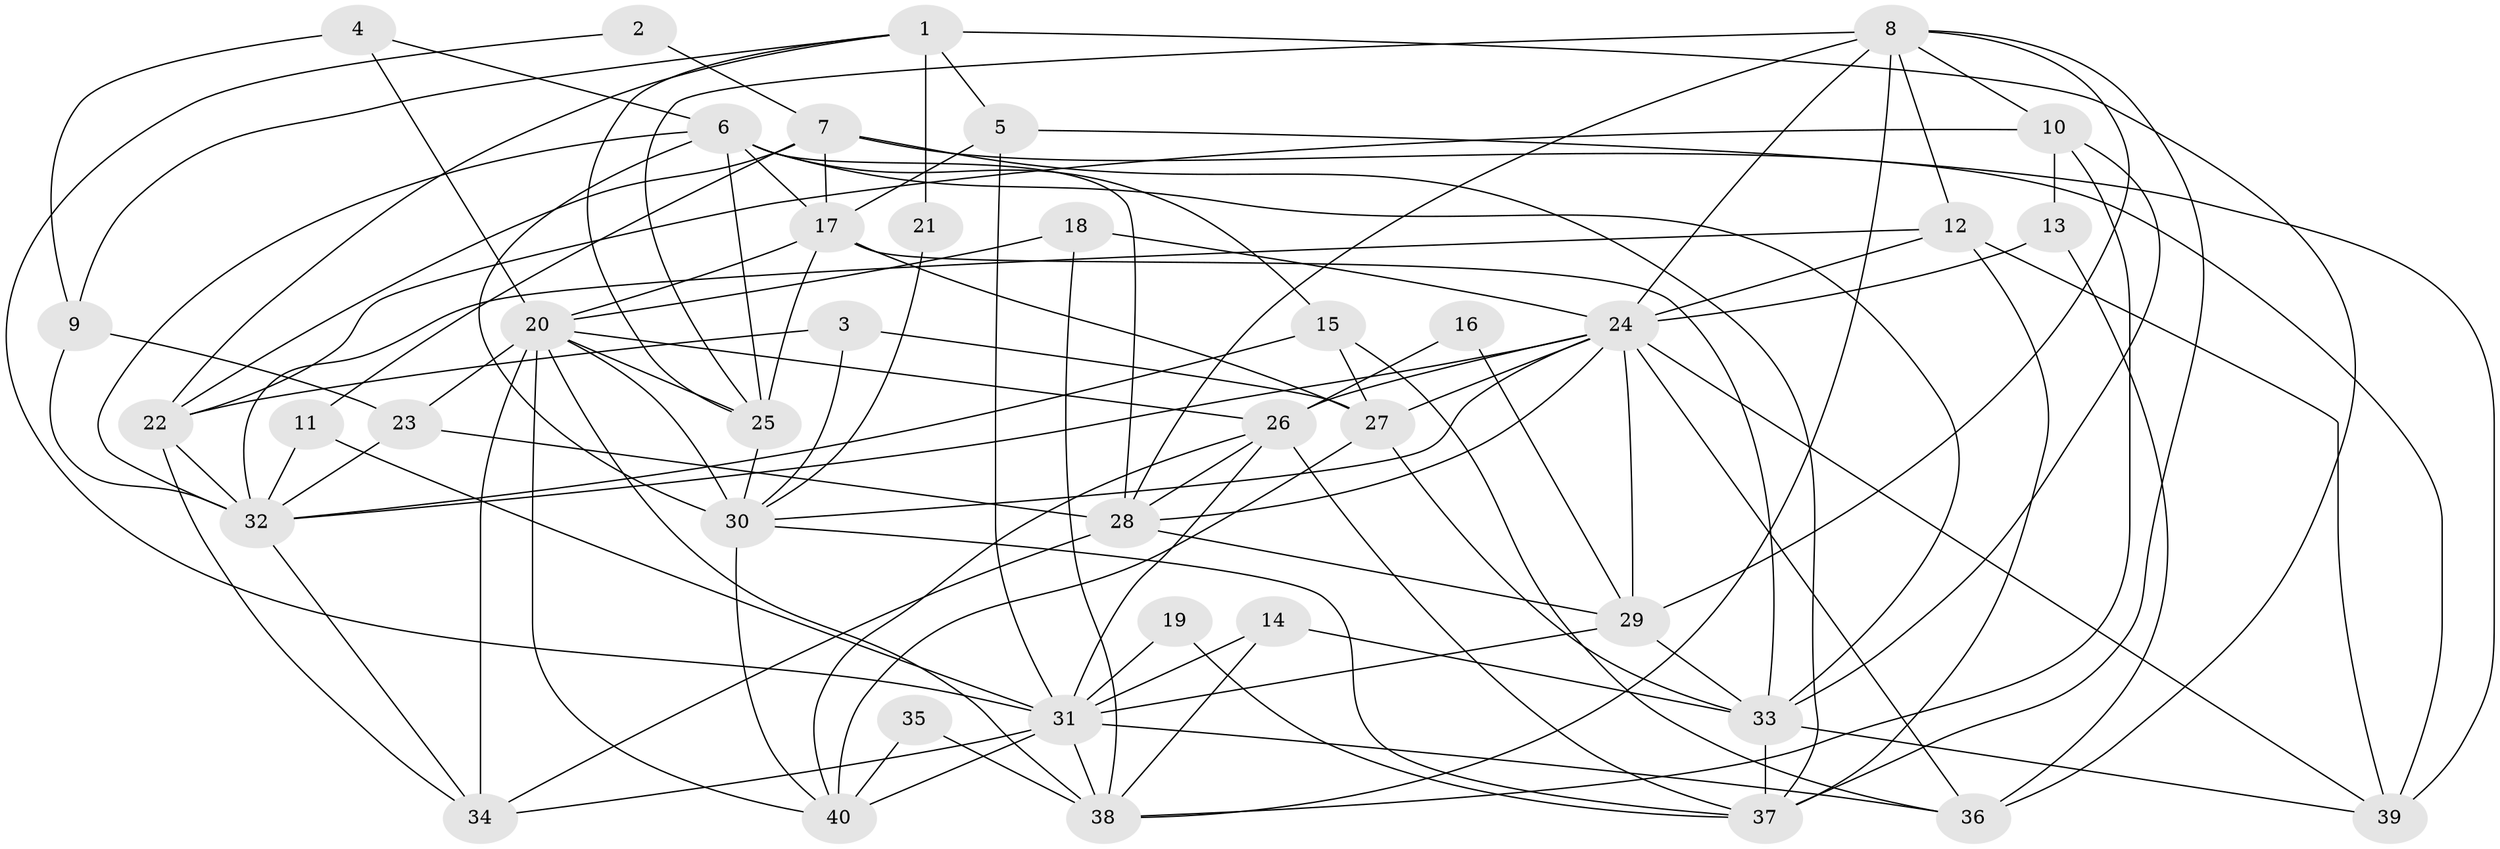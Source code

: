 // original degree distribution, {2: 0.20253164556962025, 4: 0.25316455696202533, 6: 0.0759493670886076, 5: 0.20253164556962025, 3: 0.20253164556962025, 9: 0.02531645569620253, 8: 0.012658227848101266, 7: 0.02531645569620253}
// Generated by graph-tools (version 1.1) at 2025/50/03/09/25 03:50:09]
// undirected, 40 vertices, 110 edges
graph export_dot {
graph [start="1"]
  node [color=gray90,style=filled];
  1;
  2;
  3;
  4;
  5;
  6;
  7;
  8;
  9;
  10;
  11;
  12;
  13;
  14;
  15;
  16;
  17;
  18;
  19;
  20;
  21;
  22;
  23;
  24;
  25;
  26;
  27;
  28;
  29;
  30;
  31;
  32;
  33;
  34;
  35;
  36;
  37;
  38;
  39;
  40;
  1 -- 5 [weight=1.0];
  1 -- 9 [weight=1.0];
  1 -- 21 [weight=1.0];
  1 -- 22 [weight=1.0];
  1 -- 25 [weight=1.0];
  1 -- 36 [weight=1.0];
  2 -- 7 [weight=1.0];
  2 -- 31 [weight=1.0];
  3 -- 22 [weight=1.0];
  3 -- 27 [weight=1.0];
  3 -- 30 [weight=2.0];
  4 -- 6 [weight=1.0];
  4 -- 9 [weight=1.0];
  4 -- 20 [weight=1.0];
  5 -- 17 [weight=1.0];
  5 -- 31 [weight=1.0];
  5 -- 39 [weight=1.0];
  6 -- 15 [weight=1.0];
  6 -- 17 [weight=1.0];
  6 -- 25 [weight=1.0];
  6 -- 28 [weight=1.0];
  6 -- 30 [weight=1.0];
  6 -- 32 [weight=1.0];
  6 -- 33 [weight=1.0];
  7 -- 11 [weight=1.0];
  7 -- 17 [weight=1.0];
  7 -- 22 [weight=1.0];
  7 -- 37 [weight=1.0];
  7 -- 39 [weight=1.0];
  8 -- 10 [weight=1.0];
  8 -- 12 [weight=1.0];
  8 -- 24 [weight=1.0];
  8 -- 25 [weight=1.0];
  8 -- 28 [weight=1.0];
  8 -- 29 [weight=1.0];
  8 -- 37 [weight=1.0];
  8 -- 38 [weight=1.0];
  9 -- 23 [weight=2.0];
  9 -- 32 [weight=1.0];
  10 -- 13 [weight=1.0];
  10 -- 22 [weight=1.0];
  10 -- 33 [weight=1.0];
  10 -- 38 [weight=1.0];
  11 -- 31 [weight=1.0];
  11 -- 32 [weight=1.0];
  12 -- 24 [weight=1.0];
  12 -- 32 [weight=1.0];
  12 -- 37 [weight=1.0];
  12 -- 39 [weight=1.0];
  13 -- 24 [weight=1.0];
  13 -- 36 [weight=1.0];
  14 -- 31 [weight=1.0];
  14 -- 33 [weight=1.0];
  14 -- 38 [weight=1.0];
  15 -- 27 [weight=1.0];
  15 -- 32 [weight=1.0];
  15 -- 36 [weight=1.0];
  16 -- 26 [weight=1.0];
  16 -- 29 [weight=1.0];
  17 -- 20 [weight=1.0];
  17 -- 25 [weight=1.0];
  17 -- 27 [weight=1.0];
  17 -- 33 [weight=1.0];
  18 -- 20 [weight=1.0];
  18 -- 24 [weight=1.0];
  18 -- 38 [weight=1.0];
  19 -- 31 [weight=1.0];
  19 -- 37 [weight=1.0];
  20 -- 23 [weight=1.0];
  20 -- 25 [weight=1.0];
  20 -- 26 [weight=1.0];
  20 -- 30 [weight=1.0];
  20 -- 34 [weight=1.0];
  20 -- 38 [weight=1.0];
  20 -- 40 [weight=1.0];
  21 -- 30 [weight=1.0];
  22 -- 32 [weight=1.0];
  22 -- 34 [weight=1.0];
  23 -- 28 [weight=1.0];
  23 -- 32 [weight=1.0];
  24 -- 26 [weight=1.0];
  24 -- 27 [weight=1.0];
  24 -- 28 [weight=1.0];
  24 -- 29 [weight=1.0];
  24 -- 30 [weight=1.0];
  24 -- 32 [weight=1.0];
  24 -- 36 [weight=1.0];
  24 -- 39 [weight=1.0];
  25 -- 30 [weight=1.0];
  26 -- 28 [weight=1.0];
  26 -- 31 [weight=1.0];
  26 -- 37 [weight=1.0];
  26 -- 40 [weight=1.0];
  27 -- 33 [weight=1.0];
  27 -- 40 [weight=1.0];
  28 -- 29 [weight=1.0];
  28 -- 34 [weight=1.0];
  29 -- 31 [weight=1.0];
  29 -- 33 [weight=1.0];
  30 -- 37 [weight=1.0];
  30 -- 40 [weight=1.0];
  31 -- 34 [weight=1.0];
  31 -- 36 [weight=1.0];
  31 -- 38 [weight=2.0];
  31 -- 40 [weight=2.0];
  32 -- 34 [weight=1.0];
  33 -- 37 [weight=1.0];
  33 -- 39 [weight=1.0];
  35 -- 38 [weight=1.0];
  35 -- 40 [weight=1.0];
}
